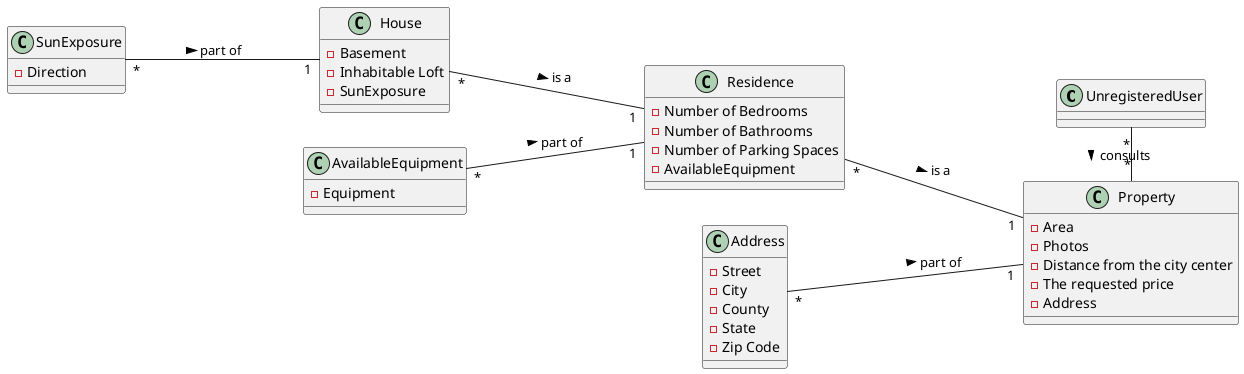 @startuml

skinparam groupInheritance 2

left to right direction

class UnregisteredUser {
}

class Property {
- Area
- Photos
- Distance from the city center
- The requested price
- Address
}


class Residence {
- Number of Bedrooms
- Number of Bathrooms
- Number of Parking Spaces
- AvailableEquipment
 }


class House {
- Basement
- Inhabitable Loft
- SunExposure
}


class SunExposure {
- Direction
}


class Address {
- Street
- City
- County
- State
- Zip Code
}


class AvailableEquipment {
- Equipment
}


UnregisteredUser "*" - "*" Property: consults >

Residence "*" --- "1" Property: is a >
Address "*" --- "1" Property : part of >

AvailableEquipment "*" --- "1" Residence : part of >
House "*" --- "1" Residence : is a >

SunExposure "*" --- "1" House : part of >

@enduml
